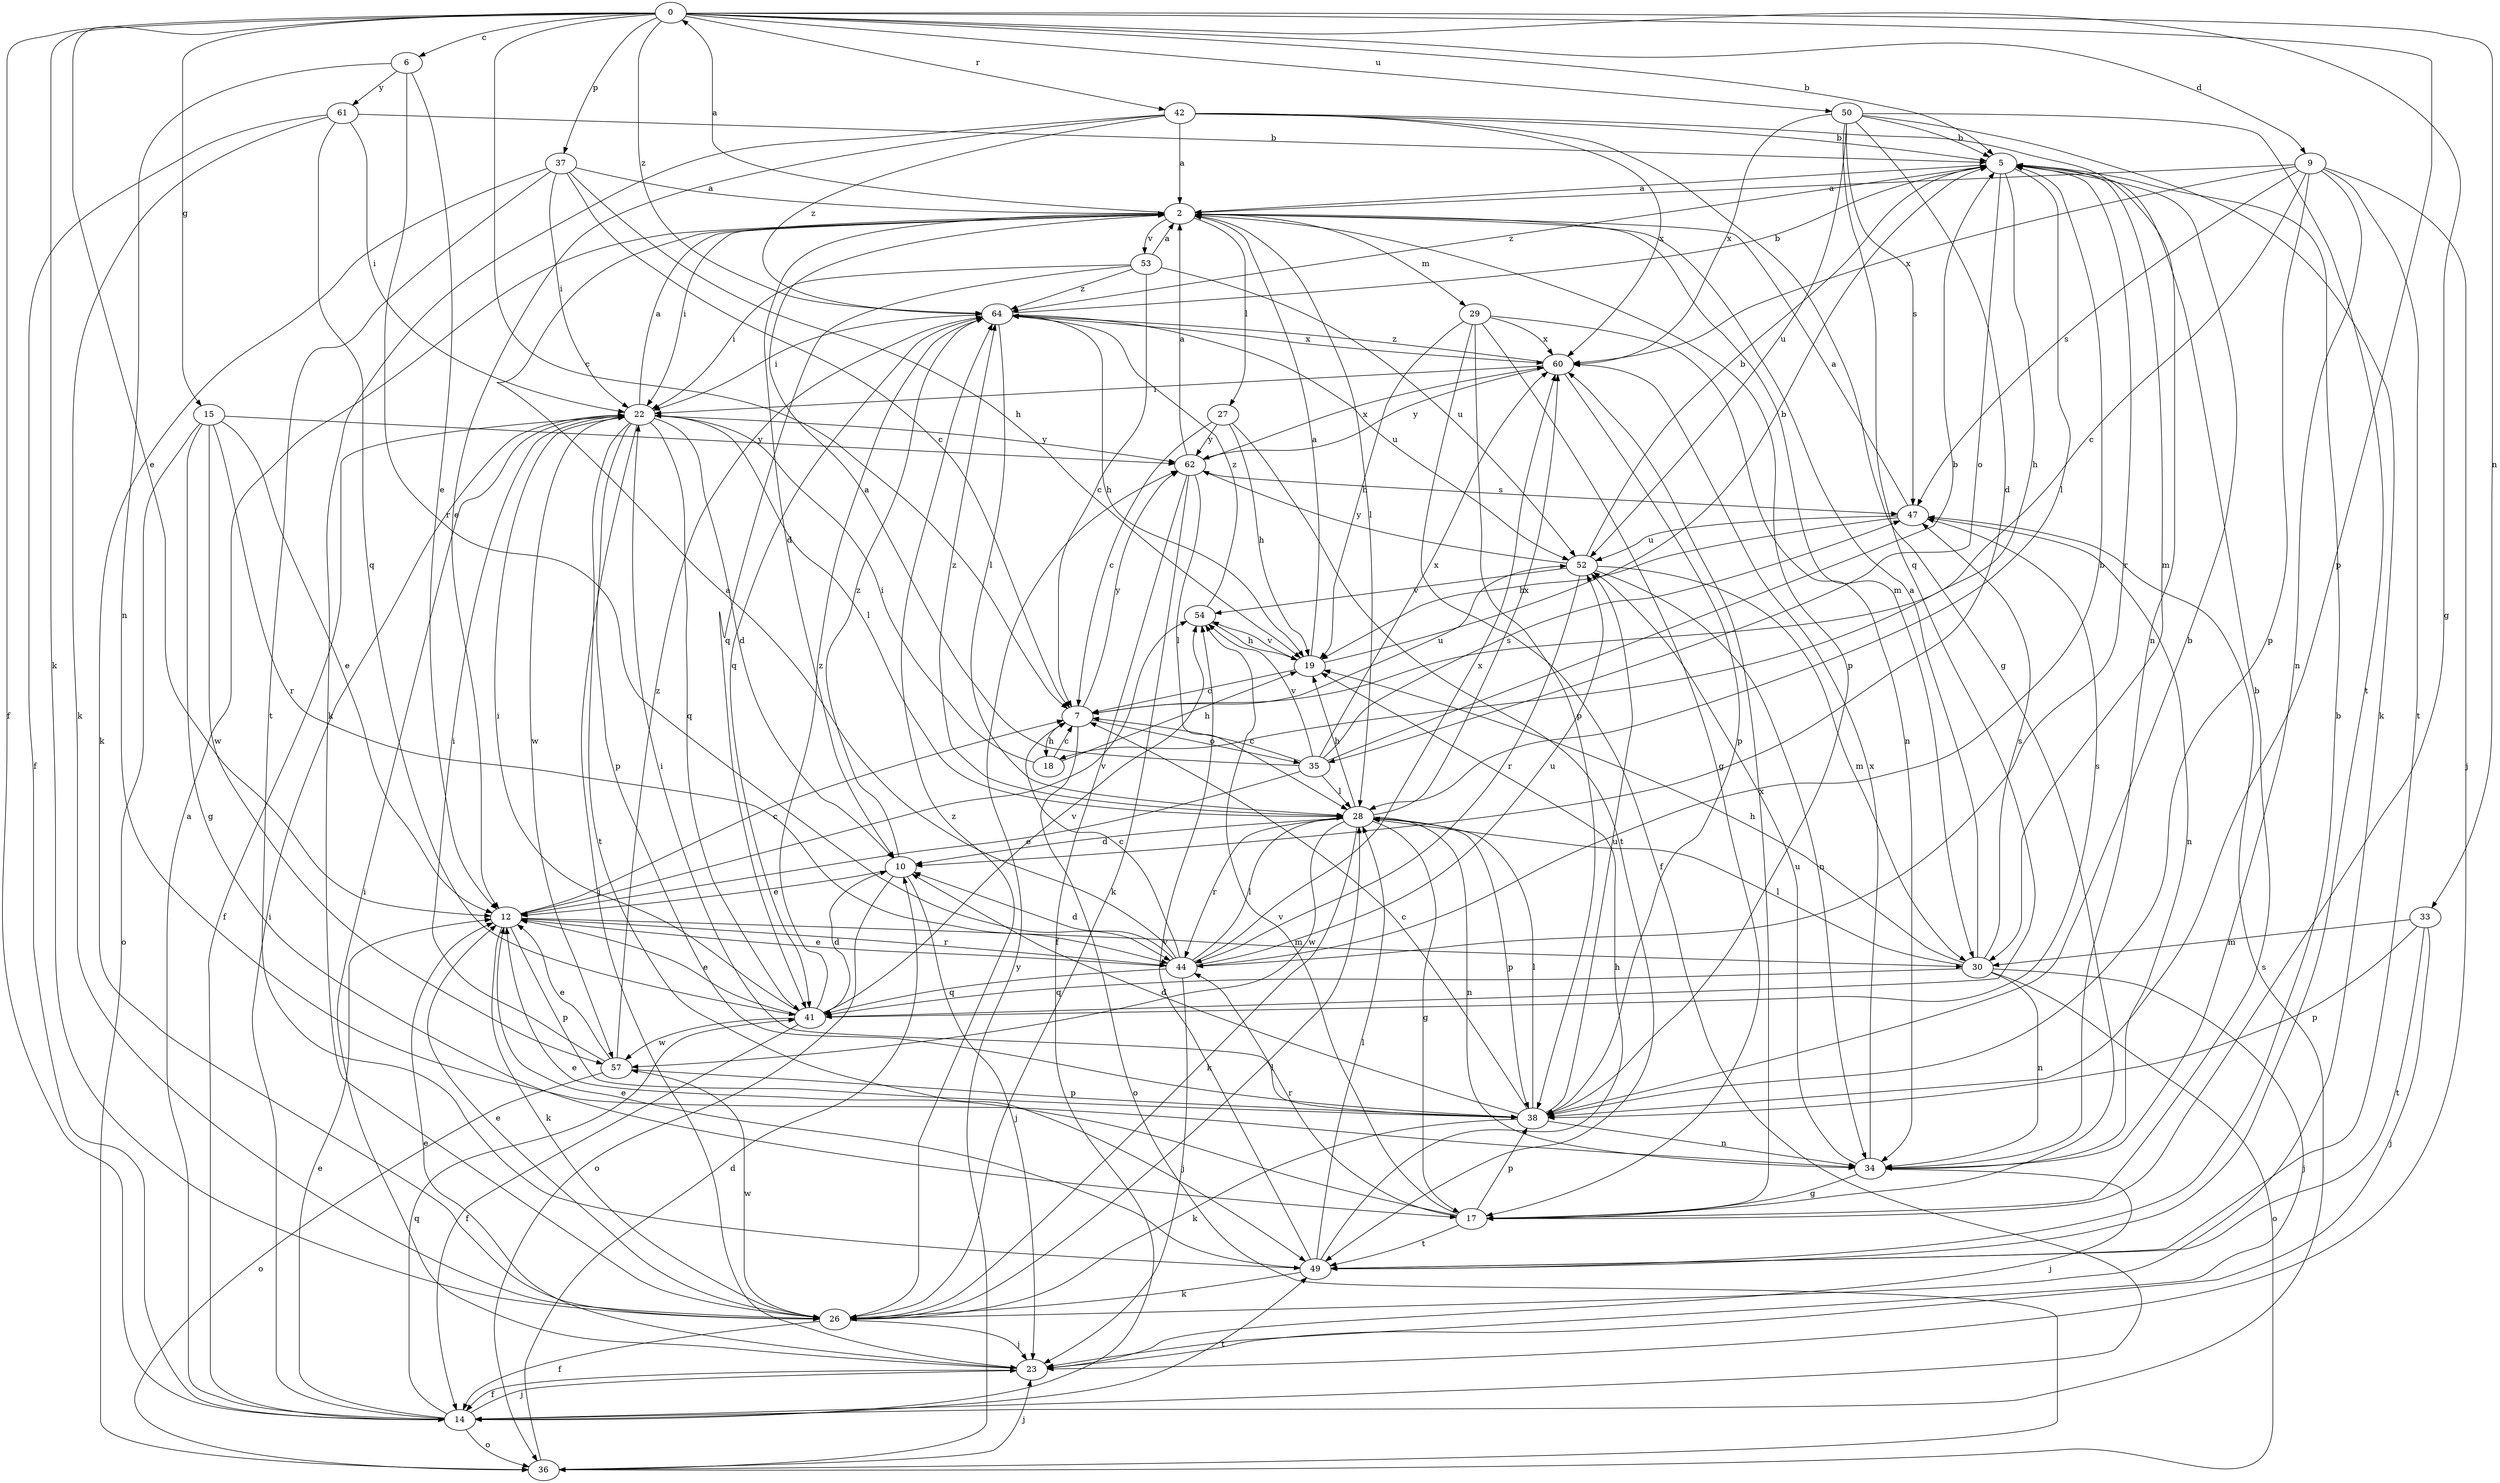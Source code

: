 strict digraph  {
0;
2;
5;
6;
7;
9;
10;
12;
14;
15;
17;
18;
19;
22;
23;
26;
27;
28;
29;
30;
33;
34;
35;
36;
37;
38;
41;
42;
44;
47;
49;
50;
52;
53;
54;
57;
60;
61;
62;
64;
0 -> 5  [label=b];
0 -> 6  [label=c];
0 -> 7  [label=c];
0 -> 9  [label=d];
0 -> 12  [label=e];
0 -> 14  [label=f];
0 -> 15  [label=g];
0 -> 17  [label=g];
0 -> 26  [label=k];
0 -> 33  [label=n];
0 -> 37  [label=p];
0 -> 38  [label=p];
0 -> 42  [label=r];
0 -> 50  [label=u];
0 -> 64  [label=z];
2 -> 0  [label=a];
2 -> 10  [label=d];
2 -> 22  [label=i];
2 -> 27  [label=l];
2 -> 28  [label=l];
2 -> 29  [label=m];
2 -> 30  [label=m];
2 -> 38  [label=p];
2 -> 53  [label=v];
5 -> 2  [label=a];
5 -> 18  [label=h];
5 -> 28  [label=l];
5 -> 30  [label=m];
5 -> 35  [label=o];
5 -> 44  [label=r];
5 -> 64  [label=z];
6 -> 12  [label=e];
6 -> 34  [label=n];
6 -> 44  [label=r];
6 -> 61  [label=y];
7 -> 18  [label=h];
7 -> 35  [label=o];
7 -> 36  [label=o];
7 -> 52  [label=u];
7 -> 62  [label=y];
9 -> 2  [label=a];
9 -> 7  [label=c];
9 -> 23  [label=j];
9 -> 34  [label=n];
9 -> 38  [label=p];
9 -> 47  [label=s];
9 -> 49  [label=t];
9 -> 60  [label=x];
10 -> 12  [label=e];
10 -> 23  [label=j];
10 -> 36  [label=o];
10 -> 64  [label=z];
12 -> 7  [label=c];
12 -> 26  [label=k];
12 -> 30  [label=m];
12 -> 38  [label=p];
12 -> 44  [label=r];
12 -> 54  [label=v];
14 -> 2  [label=a];
14 -> 12  [label=e];
14 -> 22  [label=i];
14 -> 23  [label=j];
14 -> 36  [label=o];
14 -> 41  [label=q];
14 -> 47  [label=s];
14 -> 49  [label=t];
15 -> 12  [label=e];
15 -> 17  [label=g];
15 -> 36  [label=o];
15 -> 44  [label=r];
15 -> 57  [label=w];
15 -> 62  [label=y];
17 -> 5  [label=b];
17 -> 12  [label=e];
17 -> 38  [label=p];
17 -> 44  [label=r];
17 -> 49  [label=t];
17 -> 54  [label=v];
17 -> 60  [label=x];
18 -> 7  [label=c];
18 -> 19  [label=h];
18 -> 22  [label=i];
19 -> 2  [label=a];
19 -> 5  [label=b];
19 -> 7  [label=c];
19 -> 54  [label=v];
22 -> 2  [label=a];
22 -> 10  [label=d];
22 -> 14  [label=f];
22 -> 23  [label=j];
22 -> 28  [label=l];
22 -> 38  [label=p];
22 -> 41  [label=q];
22 -> 49  [label=t];
22 -> 57  [label=w];
22 -> 62  [label=y];
23 -> 12  [label=e];
23 -> 14  [label=f];
23 -> 22  [label=i];
26 -> 12  [label=e];
26 -> 14  [label=f];
26 -> 23  [label=j];
26 -> 28  [label=l];
26 -> 57  [label=w];
26 -> 64  [label=z];
27 -> 7  [label=c];
27 -> 19  [label=h];
27 -> 49  [label=t];
27 -> 62  [label=y];
28 -> 10  [label=d];
28 -> 17  [label=g];
28 -> 19  [label=h];
28 -> 26  [label=k];
28 -> 34  [label=n];
28 -> 38  [label=p];
28 -> 44  [label=r];
28 -> 57  [label=w];
28 -> 60  [label=x];
28 -> 64  [label=z];
29 -> 14  [label=f];
29 -> 17  [label=g];
29 -> 19  [label=h];
29 -> 34  [label=n];
29 -> 38  [label=p];
29 -> 60  [label=x];
30 -> 2  [label=a];
30 -> 19  [label=h];
30 -> 23  [label=j];
30 -> 28  [label=l];
30 -> 34  [label=n];
30 -> 36  [label=o];
30 -> 41  [label=q];
30 -> 47  [label=s];
33 -> 23  [label=j];
33 -> 30  [label=m];
33 -> 38  [label=p];
33 -> 49  [label=t];
34 -> 17  [label=g];
34 -> 23  [label=j];
34 -> 52  [label=u];
34 -> 60  [label=x];
35 -> 2  [label=a];
35 -> 5  [label=b];
35 -> 7  [label=c];
35 -> 12  [label=e];
35 -> 28  [label=l];
35 -> 47  [label=s];
35 -> 54  [label=v];
35 -> 60  [label=x];
36 -> 10  [label=d];
36 -> 23  [label=j];
36 -> 62  [label=y];
37 -> 2  [label=a];
37 -> 7  [label=c];
37 -> 19  [label=h];
37 -> 22  [label=i];
37 -> 26  [label=k];
37 -> 49  [label=t];
38 -> 5  [label=b];
38 -> 7  [label=c];
38 -> 10  [label=d];
38 -> 22  [label=i];
38 -> 26  [label=k];
38 -> 28  [label=l];
38 -> 34  [label=n];
38 -> 52  [label=u];
41 -> 10  [label=d];
41 -> 12  [label=e];
41 -> 14  [label=f];
41 -> 22  [label=i];
41 -> 47  [label=s];
41 -> 54  [label=v];
41 -> 57  [label=w];
41 -> 64  [label=z];
42 -> 2  [label=a];
42 -> 5  [label=b];
42 -> 12  [label=e];
42 -> 17  [label=g];
42 -> 26  [label=k];
42 -> 34  [label=n];
42 -> 60  [label=x];
42 -> 64  [label=z];
44 -> 2  [label=a];
44 -> 5  [label=b];
44 -> 7  [label=c];
44 -> 10  [label=d];
44 -> 12  [label=e];
44 -> 23  [label=j];
44 -> 28  [label=l];
44 -> 41  [label=q];
44 -> 52  [label=u];
44 -> 60  [label=x];
47 -> 2  [label=a];
47 -> 19  [label=h];
47 -> 34  [label=n];
47 -> 52  [label=u];
49 -> 5  [label=b];
49 -> 12  [label=e];
49 -> 19  [label=h];
49 -> 26  [label=k];
49 -> 28  [label=l];
49 -> 54  [label=v];
50 -> 5  [label=b];
50 -> 10  [label=d];
50 -> 26  [label=k];
50 -> 41  [label=q];
50 -> 47  [label=s];
50 -> 49  [label=t];
50 -> 52  [label=u];
50 -> 60  [label=x];
52 -> 5  [label=b];
52 -> 30  [label=m];
52 -> 34  [label=n];
52 -> 44  [label=r];
52 -> 54  [label=v];
52 -> 62  [label=y];
53 -> 2  [label=a];
53 -> 7  [label=c];
53 -> 22  [label=i];
53 -> 41  [label=q];
53 -> 52  [label=u];
53 -> 64  [label=z];
54 -> 19  [label=h];
54 -> 64  [label=z];
57 -> 12  [label=e];
57 -> 22  [label=i];
57 -> 36  [label=o];
57 -> 38  [label=p];
57 -> 64  [label=z];
60 -> 22  [label=i];
60 -> 38  [label=p];
60 -> 62  [label=y];
60 -> 64  [label=z];
61 -> 5  [label=b];
61 -> 14  [label=f];
61 -> 22  [label=i];
61 -> 26  [label=k];
61 -> 41  [label=q];
62 -> 2  [label=a];
62 -> 14  [label=f];
62 -> 26  [label=k];
62 -> 28  [label=l];
62 -> 47  [label=s];
62 -> 60  [label=x];
64 -> 5  [label=b];
64 -> 19  [label=h];
64 -> 22  [label=i];
64 -> 28  [label=l];
64 -> 41  [label=q];
64 -> 52  [label=u];
64 -> 60  [label=x];
}
